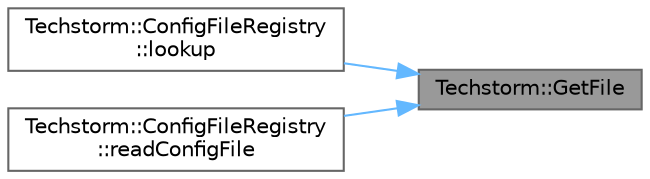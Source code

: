 digraph "Techstorm::GetFile"
{
 // LATEX_PDF_SIZE
  bgcolor="transparent";
  edge [fontname=Helvetica,fontsize=10,labelfontname=Helvetica,labelfontsize=10];
  node [fontname=Helvetica,fontsize=10,shape=box,height=0.2,width=0.4];
  rankdir="RL";
  Node1 [id="Node000001",label="Techstorm::GetFile",height=0.2,width=0.4,color="gray40", fillcolor="grey60", style="filled", fontcolor="black",tooltip=" "];
  Node1 -> Node2 [id="edge1_Node000001_Node000002",dir="back",color="steelblue1",style="solid",tooltip=" "];
  Node2 [id="Node000002",label="Techstorm::ConfigFileRegistry\l::lookup",height=0.2,width=0.4,color="grey40", fillcolor="white", style="filled",URL="$d1/dcb/class_techstorm_1_1_config_file_registry.html#a2e49f91dfa8e3d8ec15aed9fc8fb4a68",tooltip=" "];
  Node1 -> Node3 [id="edge2_Node000001_Node000003",dir="back",color="steelblue1",style="solid",tooltip=" "];
  Node3 [id="Node000003",label="Techstorm::ConfigFileRegistry\l::readConfigFile",height=0.2,width=0.4,color="grey40", fillcolor="white", style="filled",URL="$d1/dcb/class_techstorm_1_1_config_file_registry.html#a90d2ed7bb44b9c373fab7ee143217d4d",tooltip=" "];
}
